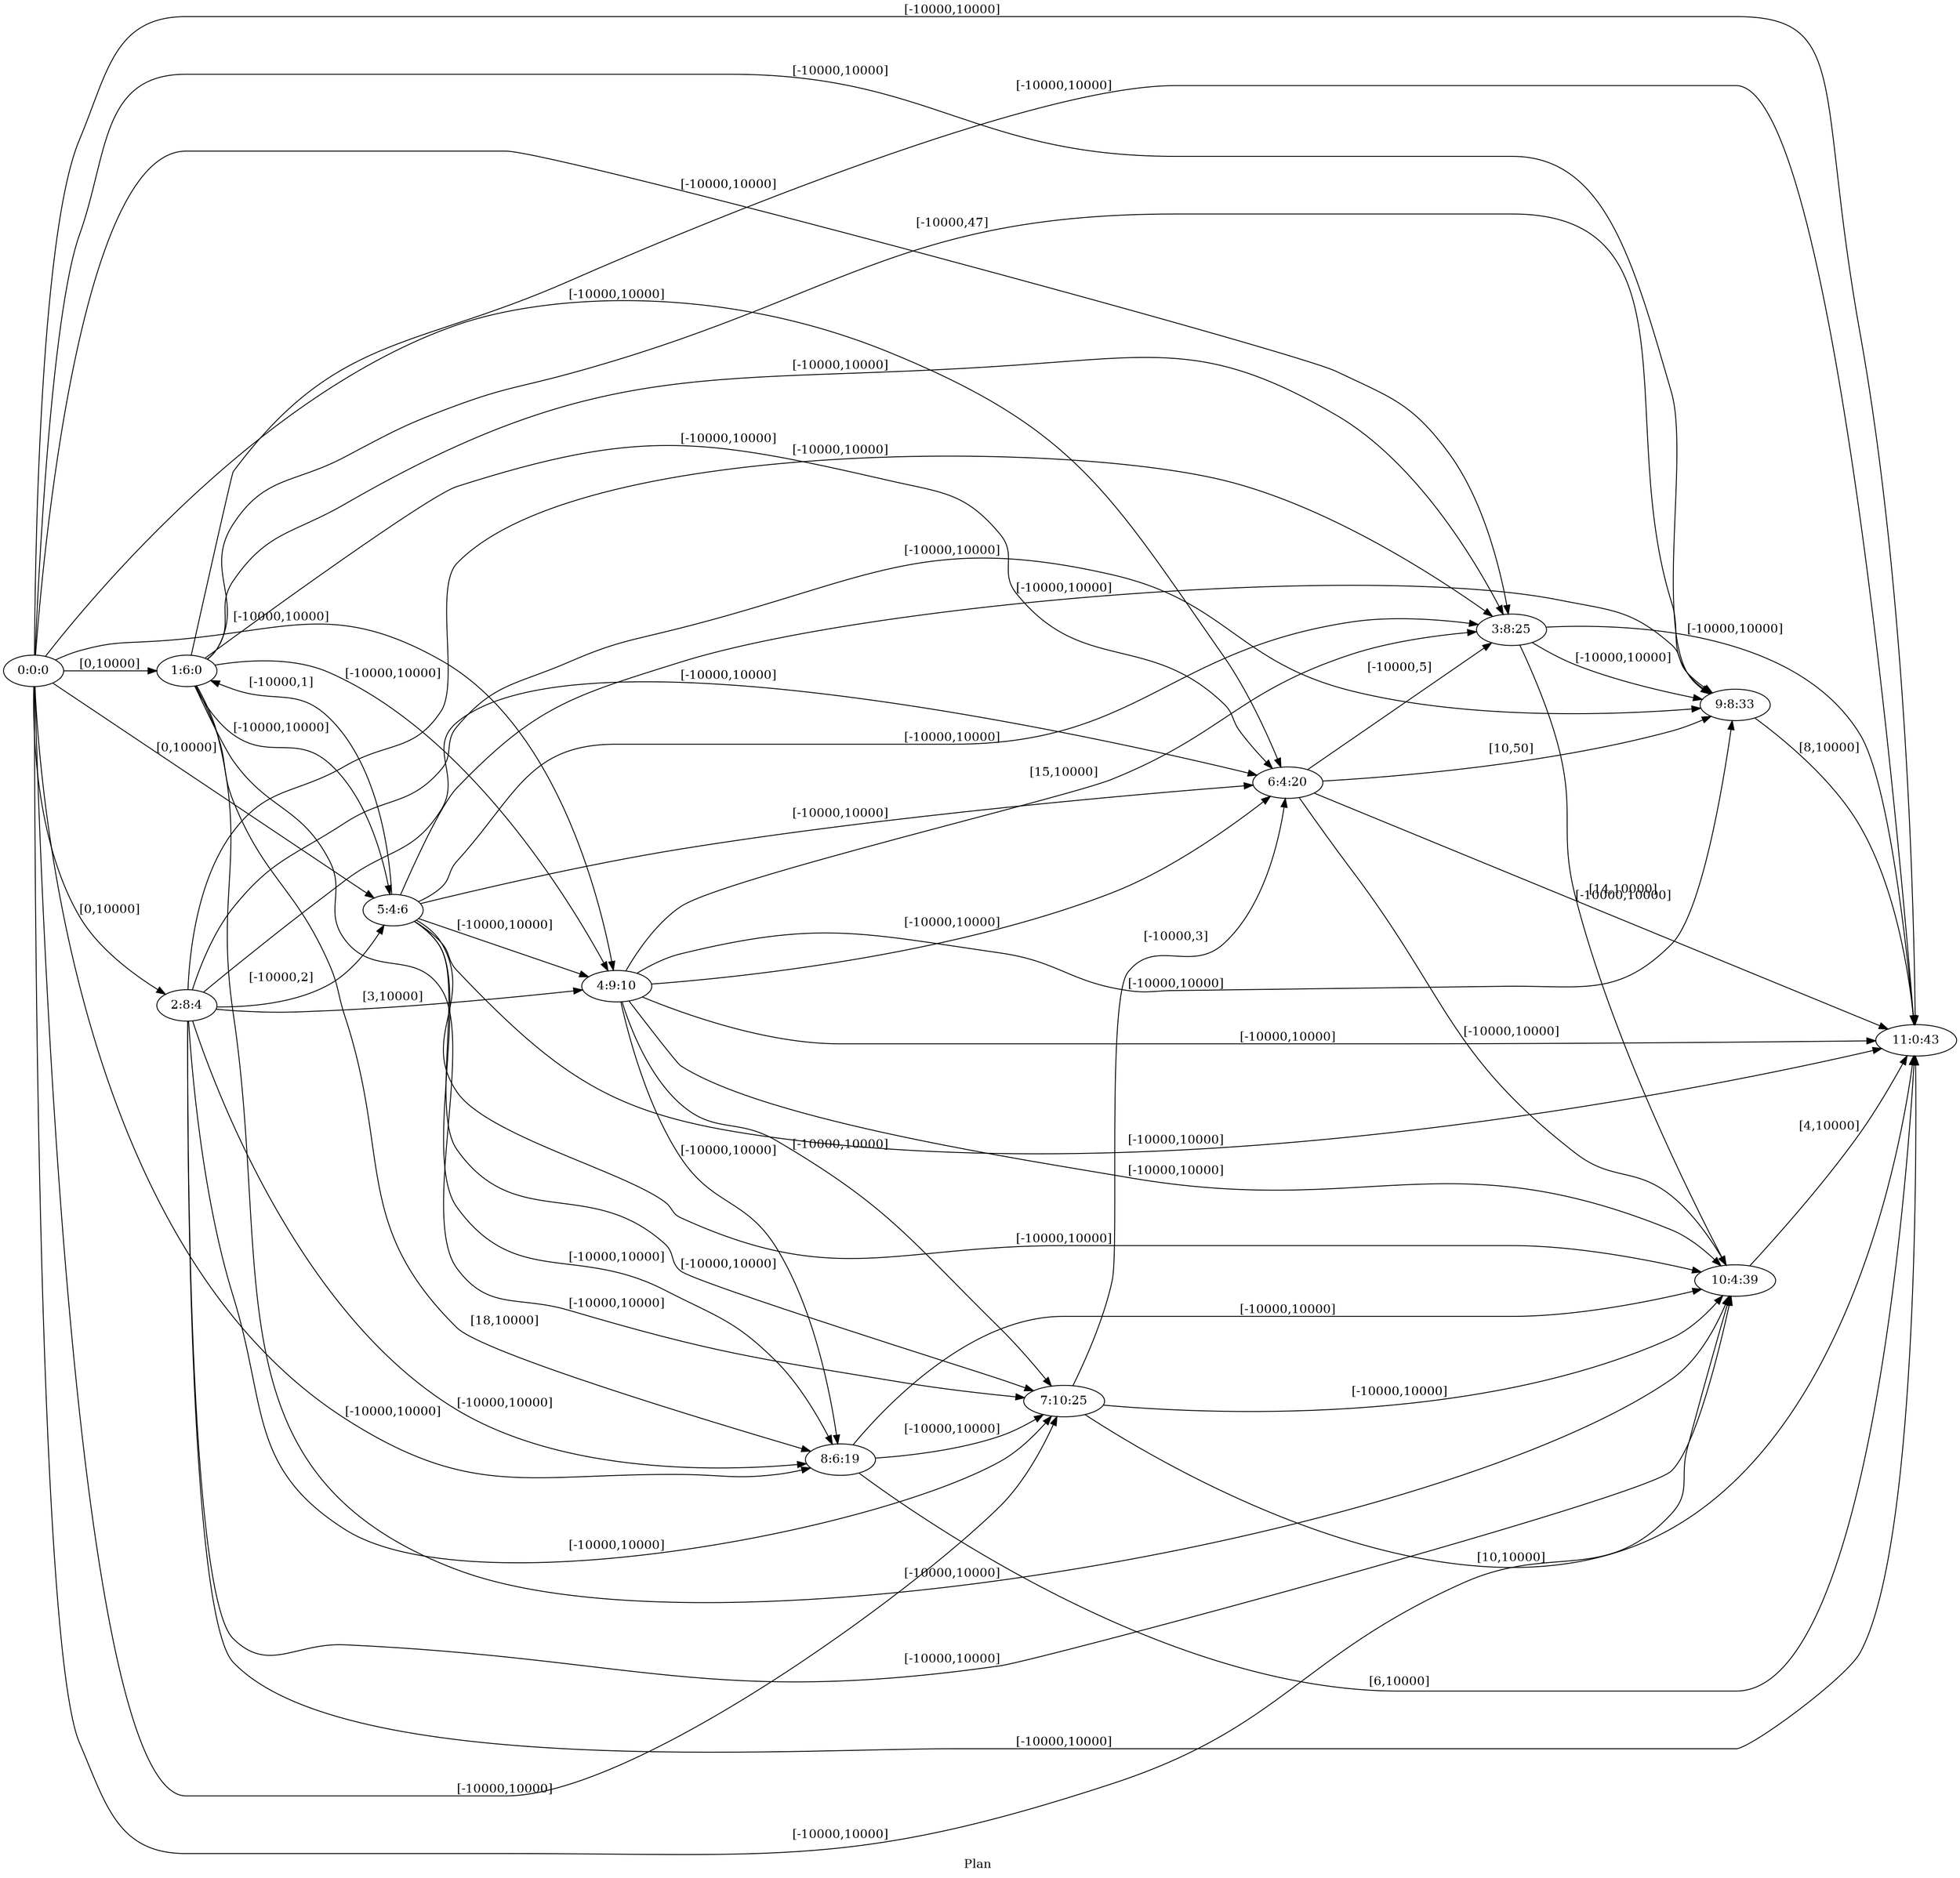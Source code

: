 digraph G {
 rankdir = LR;
 nodesep = .45; 
 size = 30;
label="Plan ";
 fldt = 0.541251;
"0:0:0"->"1:6:0"[ label = "[0,10000]"];
"0:0:0"->"2:8:4"[ label = "[0,10000]"];
"0:0:0"->"3:8:25"[ label = "[-10000,10000]"];
"0:0:0"->"4:9:10"[ label = "[-10000,10000]"];
"0:0:0"->"5:4:6"[ label = "[0,10000]"];
"0:0:0"->"6:4:20"[ label = "[-10000,10000]"];
"0:0:0"->"7:10:25"[ label = "[-10000,10000]"];
"0:0:0"->"8:6:19"[ label = "[-10000,10000]"];
"0:0:0"->"9:8:33"[ label = "[-10000,10000]"];
"0:0:0"->"10:4:39"[ label = "[-10000,10000]"];
"0:0:0"->"11:0:43"[ label = "[-10000,10000]"];
"1:6:0"->"3:8:25"[ label = "[-10000,10000]"];
"1:6:0"->"4:9:10"[ label = "[-10000,10000]"];
"1:6:0"->"5:4:6"[ label = "[-10000,10000]"];
"1:6:0"->"6:4:20"[ label = "[-10000,10000]"];
"1:6:0"->"7:10:25"[ label = "[-10000,10000]"];
"1:6:0"->"8:6:19"[ label = "[18,10000]"];
"1:6:0"->"9:8:33"[ label = "[-10000,47]"];
"1:6:0"->"10:4:39"[ label = "[-10000,10000]"];
"1:6:0"->"11:0:43"[ label = "[-10000,10000]"];
"2:8:4"->"3:8:25"[ label = "[-10000,10000]"];
"2:8:4"->"4:9:10"[ label = "[3,10000]"];
"2:8:4"->"5:4:6"[ label = "[-10000,2]"];
"2:8:4"->"6:4:20"[ label = "[-10000,10000]"];
"2:8:4"->"7:10:25"[ label = "[-10000,10000]"];
"2:8:4"->"8:6:19"[ label = "[-10000,10000]"];
"2:8:4"->"9:8:33"[ label = "[-10000,10000]"];
"2:8:4"->"10:4:39"[ label = "[-10000,10000]"];
"2:8:4"->"11:0:43"[ label = "[-10000,10000]"];
"3:8:25"->"9:8:33"[ label = "[-10000,10000]"];
"3:8:25"->"10:4:39"[ label = "[14,10000]"];
"3:8:25"->"11:0:43"[ label = "[-10000,10000]"];
"4:9:10"->"3:8:25"[ label = "[15,10000]"];
"4:9:10"->"6:4:20"[ label = "[-10000,10000]"];
"4:9:10"->"7:10:25"[ label = "[-10000,10000]"];
"4:9:10"->"8:6:19"[ label = "[-10000,10000]"];
"4:9:10"->"9:8:33"[ label = "[-10000,10000]"];
"4:9:10"->"10:4:39"[ label = "[-10000,10000]"];
"4:9:10"->"11:0:43"[ label = "[-10000,10000]"];
"5:4:6"->"1:6:0"[ label = "[-10000,1]"];
"5:4:6"->"3:8:25"[ label = "[-10000,10000]"];
"5:4:6"->"4:9:10"[ label = "[-10000,10000]"];
"5:4:6"->"6:4:20"[ label = "[-10000,10000]"];
"5:4:6"->"7:10:25"[ label = "[-10000,10000]"];
"5:4:6"->"8:6:19"[ label = "[-10000,10000]"];
"5:4:6"->"9:8:33"[ label = "[-10000,10000]"];
"5:4:6"->"10:4:39"[ label = "[-10000,10000]"];
"5:4:6"->"11:0:43"[ label = "[-10000,10000]"];
"6:4:20"->"3:8:25"[ label = "[-10000,5]"];
"6:4:20"->"9:8:33"[ label = "[10,50]"];
"6:4:20"->"10:4:39"[ label = "[-10000,10000]"];
"6:4:20"->"11:0:43"[ label = "[-10000,10000]"];
"7:10:25"->"6:4:20"[ label = "[-10000,3]"];
"7:10:25"->"10:4:39"[ label = "[-10000,10000]"];
"7:10:25"->"11:0:43"[ label = "[10,10000]"];
"8:6:19"->"7:10:25"[ label = "[-10000,10000]"];
"8:6:19"->"10:4:39"[ label = "[-10000,10000]"];
"8:6:19"->"11:0:43"[ label = "[6,10000]"];
"9:8:33"->"11:0:43"[ label = "[8,10000]"];
"10:4:39"->"11:0:43"[ label = "[4,10000]"];
}
